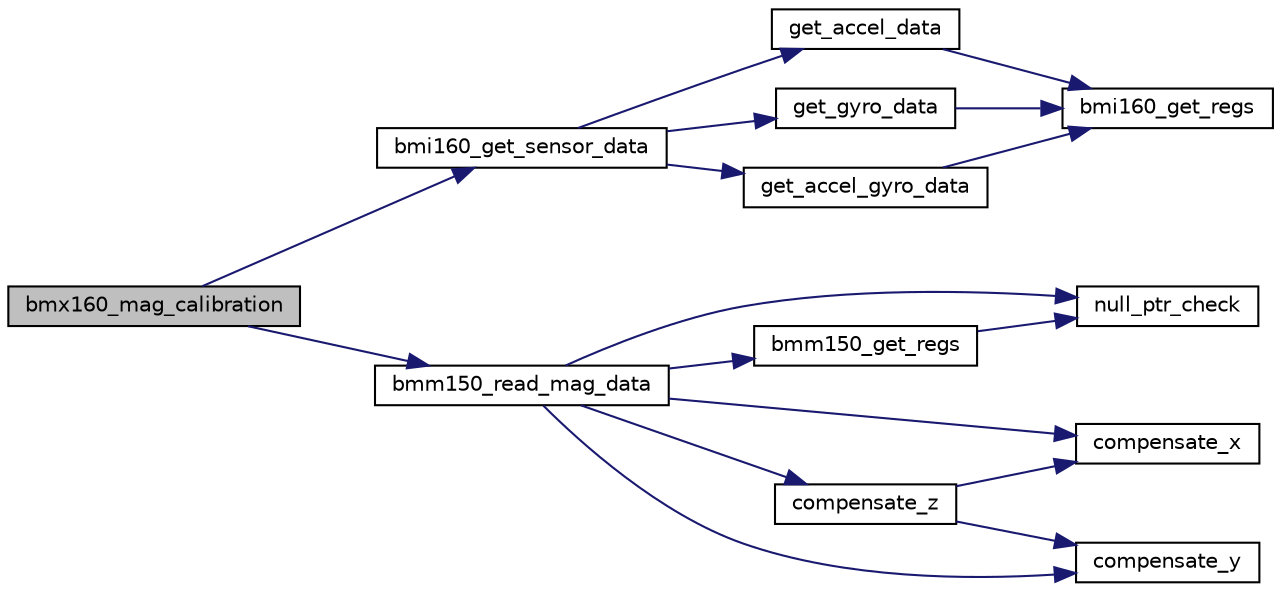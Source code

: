 digraph "bmx160_mag_calibration"
{
  edge [fontname="Helvetica",fontsize="10",labelfontname="Helvetica",labelfontsize="10"];
  node [fontname="Helvetica",fontsize="10",shape=record];
  rankdir="LR";
  Node1 [label="bmx160_mag_calibration",height=0.2,width=0.4,color="black", fillcolor="grey75", style="filled", fontcolor="black"];
  Node1 -> Node2 [color="midnightblue",fontsize="10",style="solid",fontname="Helvetica"];
  Node2 [label="bmi160_get_sensor_data",height=0.2,width=0.4,color="black", fillcolor="white", style="filled",URL="$bmi160_8c.html#a86fb957a2384daa2ac17345d76b7e976",tooltip="This API reads sensor data, stores it in the bmi160_sensor_data structure pointer passed by the user..."];
  Node2 -> Node3 [color="midnightblue",fontsize="10",style="solid",fontname="Helvetica"];
  Node3 [label="get_accel_data",height=0.2,width=0.4,color="black", fillcolor="white", style="filled",URL="$bmi160_8c.html#a9a45bdba352749b974886c547f8853bd",tooltip="This API reads accel data along with sensor time if time is requested by user. Kindly refer the user ..."];
  Node3 -> Node4 [color="midnightblue",fontsize="10",style="solid",fontname="Helvetica"];
  Node4 [label="bmi160_get_regs",height=0.2,width=0.4,color="black", fillcolor="white", style="filled",URL="$bmi160_8c.html#a9bebc4a575526f49e625a87de9478e04",tooltip="This API reads the data from the given register address of sensor. "];
  Node2 -> Node5 [color="midnightblue",fontsize="10",style="solid",fontname="Helvetica"];
  Node5 [label="get_gyro_data",height=0.2,width=0.4,color="black", fillcolor="white", style="filled",URL="$bmi160_8c.html#a4eb539e3355431e191500f01ef618c6f",tooltip="This API reads accel data along with sensor time if time is requested by user. Kindly refer the user ..."];
  Node5 -> Node4 [color="midnightblue",fontsize="10",style="solid",fontname="Helvetica"];
  Node2 -> Node6 [color="midnightblue",fontsize="10",style="solid",fontname="Helvetica"];
  Node6 [label="get_accel_gyro_data",height=0.2,width=0.4,color="black", fillcolor="white", style="filled",URL="$bmi160_8c.html#a64af5bda307bd78b2be8b48c58dee5bc",tooltip="This API reads accel and gyro data along with sensor time if time is requested by user..."];
  Node6 -> Node4 [color="midnightblue",fontsize="10",style="solid",fontname="Helvetica"];
  Node1 -> Node7 [color="midnightblue",fontsize="10",style="solid",fontname="Helvetica"];
  Node7 [label="bmm150_read_mag_data",height=0.2,width=0.4,color="black", fillcolor="white", style="filled",URL="$bmm150_8c.html#abdb1f4947a1e2639326420a9fc7a2b12",tooltip="This API is used to read the magnetometer data from registers 0x42 to 0x49 and update the dev structu..."];
  Node7 -> Node8 [color="midnightblue",fontsize="10",style="solid",fontname="Helvetica"];
  Node8 [label="null_ptr_check",height=0.2,width=0.4,color="black", fillcolor="white", style="filled",URL="$bmm150_8c.html#ab0bcb8de99dc3747e6249b8406c766dc",tooltip="This internal API is used to validate the device pointer for null conditions. "];
  Node7 -> Node9 [color="midnightblue",fontsize="10",style="solid",fontname="Helvetica"];
  Node9 [label="bmm150_get_regs",height=0.2,width=0.4,color="black", fillcolor="white", style="filled",URL="$bmm150_8c.html#ac3b65c846fa1d826b2addbbef4292a9c",tooltip="This API reads the data from the given register address of the sensor. "];
  Node9 -> Node8 [color="midnightblue",fontsize="10",style="solid",fontname="Helvetica"];
  Node7 -> Node10 [color="midnightblue",fontsize="10",style="solid",fontname="Helvetica"];
  Node10 [label="compensate_x",height=0.2,width=0.4,color="black", fillcolor="white", style="filled",URL="$bmm150_8c.html#a97392f7098a598cd4149dcf08091db0a",tooltip="This internal API is used to obtain the compensated magnetometer X axis data in float. "];
  Node7 -> Node11 [color="midnightblue",fontsize="10",style="solid",fontname="Helvetica"];
  Node11 [label="compensate_y",height=0.2,width=0.4,color="black", fillcolor="white", style="filled",URL="$bmm150_8c.html#ae7266bbdfb938c6a1e3013556a529b86",tooltip="This internal API is used to obtain the compensated magnetometer Y axis data in float. "];
  Node7 -> Node12 [color="midnightblue",fontsize="10",style="solid",fontname="Helvetica"];
  Node12 [label="compensate_z",height=0.2,width=0.4,color="black", fillcolor="white", style="filled",URL="$bmm150_8c.html#a9930bc4c2289f8199da765398d0ca303",tooltip="This internal API is used to obtain the compensated magnetometer Z axis data in float. "];
  Node12 -> Node10 [color="midnightblue",fontsize="10",style="solid",fontname="Helvetica"];
  Node12 -> Node11 [color="midnightblue",fontsize="10",style="solid",fontname="Helvetica"];
}
